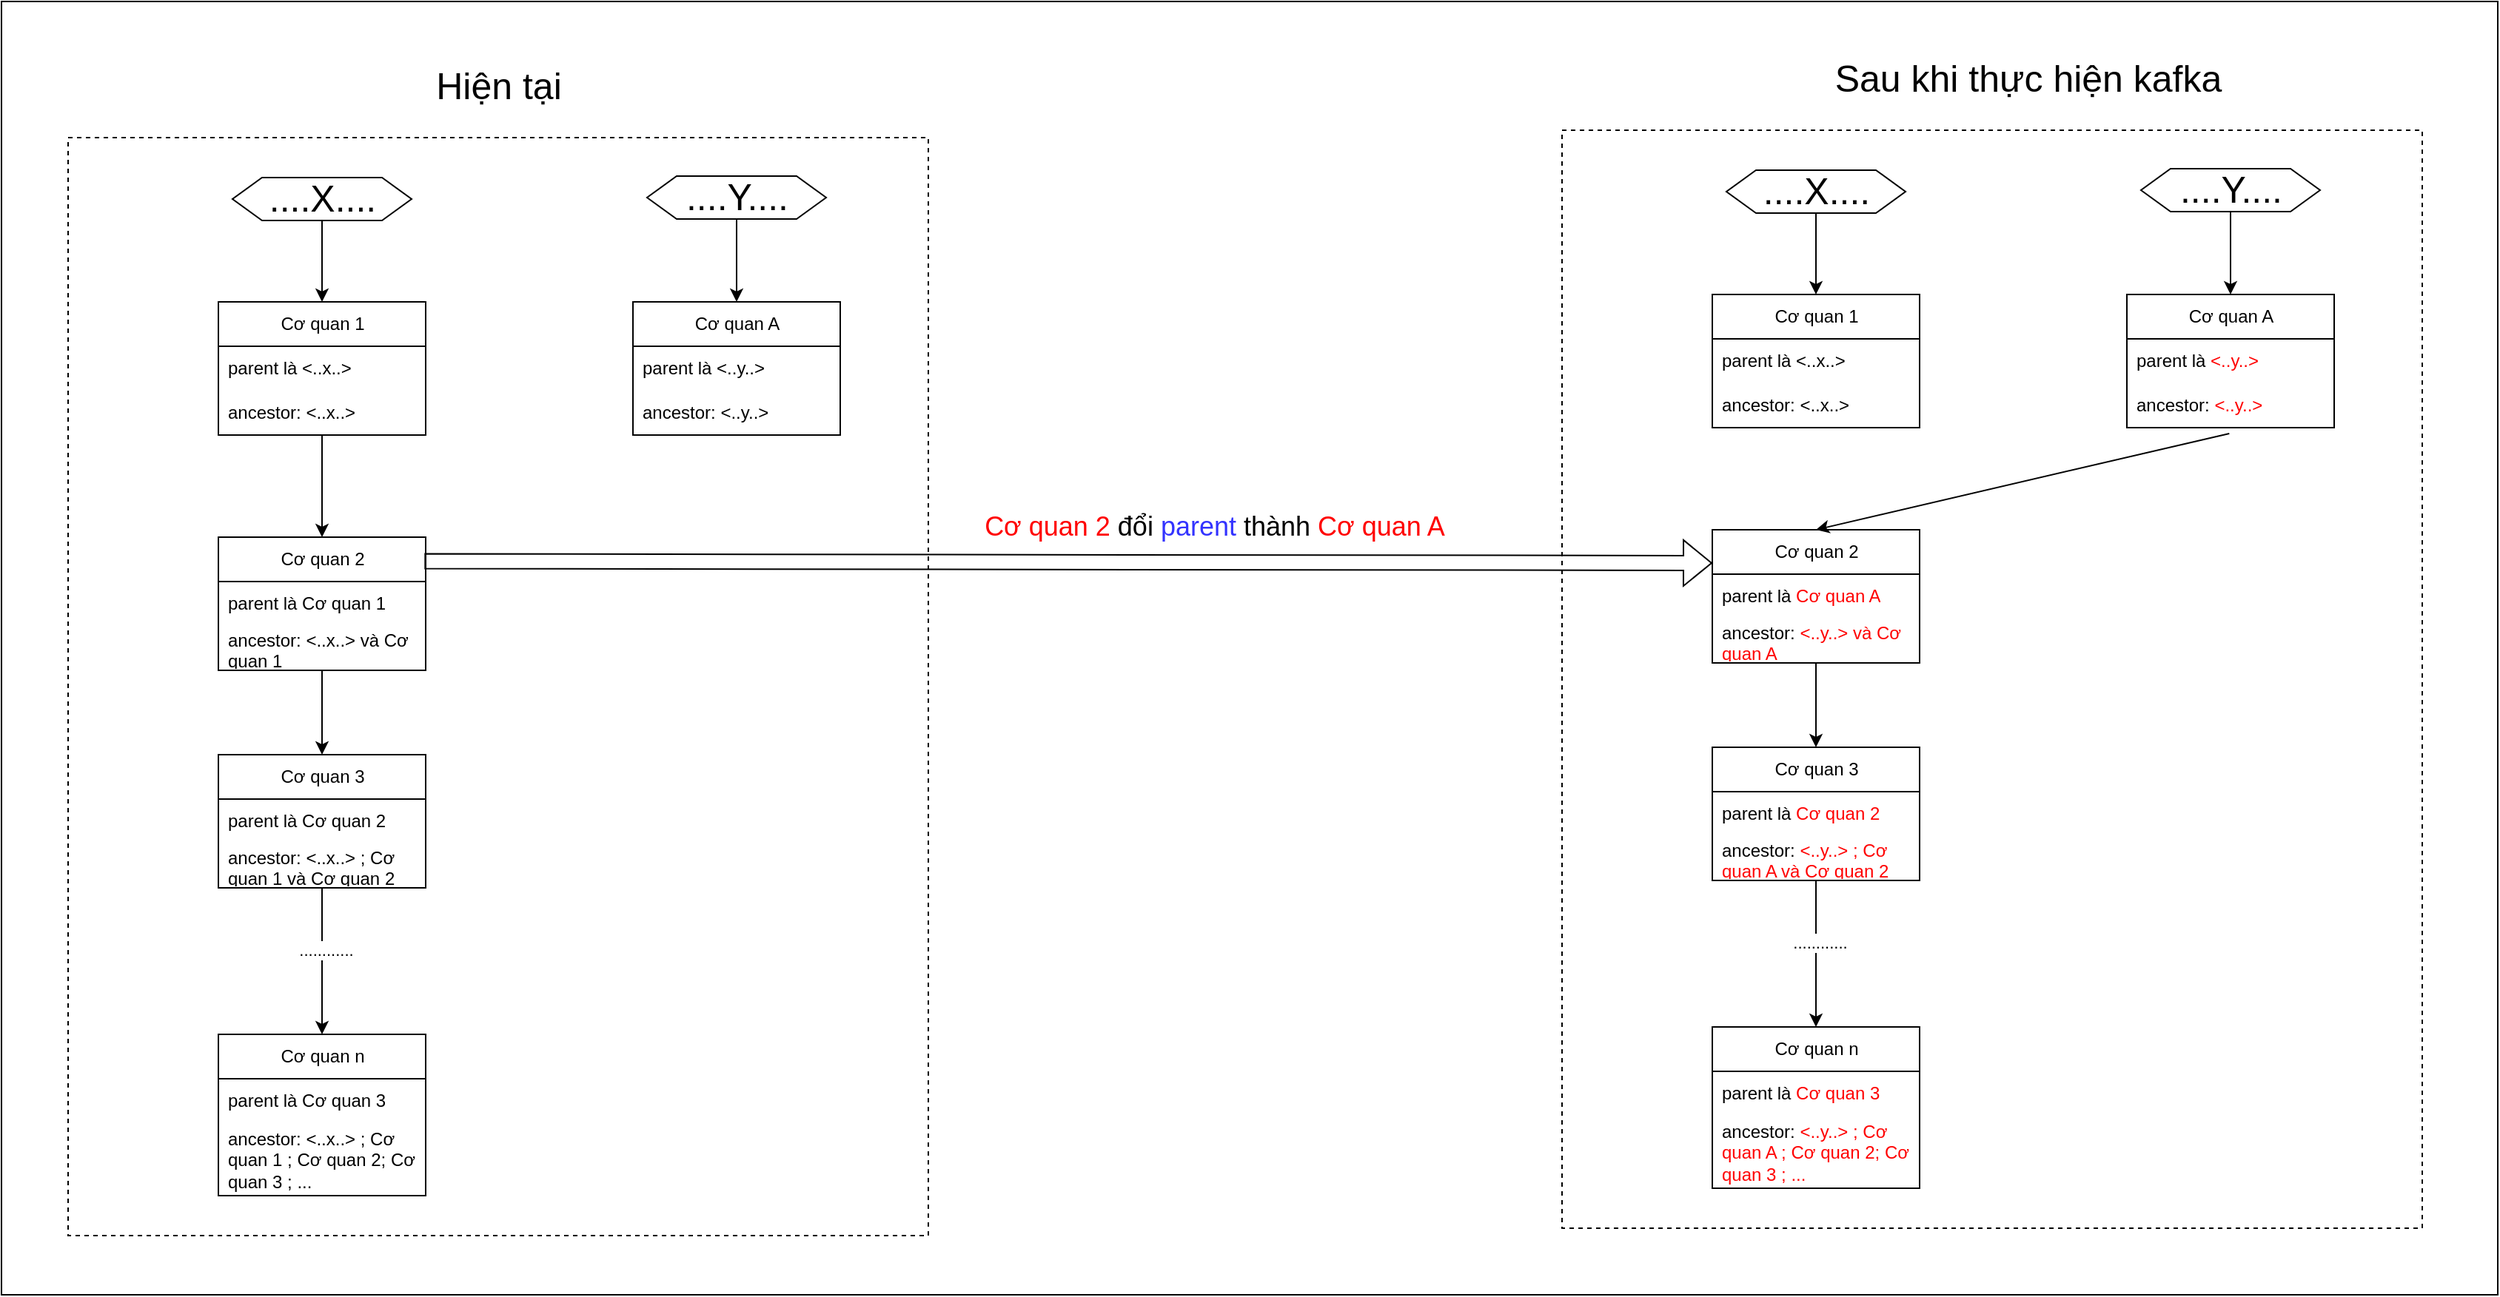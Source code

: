 <mxfile version="21.3.7" type="github">
  <diagram name="Trang-1" id="hx307600LLkeYoheJDm4">
    <mxGraphModel dx="3697" dy="1886" grid="0" gridSize="10" guides="1" tooltips="1" connect="1" arrows="1" fold="1" page="0" pageScale="1" pageWidth="827" pageHeight="1169" math="0" shadow="0">
      <root>
        <mxCell id="0" />
        <mxCell id="1" parent="0" />
        <mxCell id="RiRZdsaJOJRhKzKAUpRm-1" value="" style="rounded=0;whiteSpace=wrap;html=1;" vertex="1" parent="1">
          <mxGeometry x="513" y="471" width="1686" height="874" as="geometry" />
        </mxCell>
        <mxCell id="RiRZdsaJOJRhKzKAUpRm-2" value="" style="rounded=0;whiteSpace=wrap;html=1;dashed=1;" vertex="1" parent="1">
          <mxGeometry x="558" y="563" width="581" height="742" as="geometry" />
        </mxCell>
        <mxCell id="RiRZdsaJOJRhKzKAUpRm-3" value="&lt;font style=&quot;font-size: 25px;&quot;&gt;Hiện tại&lt;/font&gt;" style="text;html=1;strokeColor=none;fillColor=none;align=center;verticalAlign=middle;whiteSpace=wrap;rounded=0;" vertex="1" parent="1">
          <mxGeometry x="779.5" y="512" width="138" height="30" as="geometry" />
        </mxCell>
        <mxCell id="RiRZdsaJOJRhKzKAUpRm-4" value="" style="group" vertex="1" connectable="0" parent="1">
          <mxGeometry x="669" y="590" width="121" height="29" as="geometry" />
        </mxCell>
        <mxCell id="RiRZdsaJOJRhKzKAUpRm-5" value="" style="shape=hexagon;perimeter=hexagonPerimeter2;whiteSpace=wrap;html=1;fixedSize=1;" vertex="1" parent="RiRZdsaJOJRhKzKAUpRm-4">
          <mxGeometry width="121" height="29" as="geometry" />
        </mxCell>
        <mxCell id="RiRZdsaJOJRhKzKAUpRm-6" value="&lt;font style=&quot;font-size: 25px;&quot;&gt;....X....&lt;/font&gt;" style="text;html=1;strokeColor=none;fillColor=none;align=center;verticalAlign=middle;whiteSpace=wrap;rounded=0;" vertex="1" parent="RiRZdsaJOJRhKzKAUpRm-4">
          <mxGeometry x="28" y="4.5" width="66" height="16" as="geometry" />
        </mxCell>
        <mxCell id="RiRZdsaJOJRhKzKAUpRm-7" style="edgeStyle=orthogonalEdgeStyle;rounded=0;orthogonalLoop=1;jettySize=auto;html=1;entryX=0.5;entryY=0;entryDx=0;entryDy=0;" edge="1" parent="1" source="RiRZdsaJOJRhKzKAUpRm-5" target="RiRZdsaJOJRhKzKAUpRm-9">
          <mxGeometry relative="1" as="geometry">
            <mxPoint x="729.5" y="669" as="targetPoint" />
          </mxGeometry>
        </mxCell>
        <mxCell id="RiRZdsaJOJRhKzKAUpRm-8" style="edgeStyle=orthogonalEdgeStyle;rounded=0;orthogonalLoop=1;jettySize=auto;html=1;entryX=0.5;entryY=0;entryDx=0;entryDy=0;" edge="1" parent="1" source="RiRZdsaJOJRhKzKAUpRm-9" target="RiRZdsaJOJRhKzKAUpRm-13">
          <mxGeometry relative="1" as="geometry" />
        </mxCell>
        <mxCell id="RiRZdsaJOJRhKzKAUpRm-9" value="Cơ quan 1" style="swimlane;fontStyle=0;childLayout=stackLayout;horizontal=1;startSize=30;horizontalStack=0;resizeParent=1;resizeParentMax=0;resizeLast=0;collapsible=1;marginBottom=0;whiteSpace=wrap;html=1;" vertex="1" parent="1">
          <mxGeometry x="659.5" y="674" width="140" height="90" as="geometry" />
        </mxCell>
        <mxCell id="RiRZdsaJOJRhKzKAUpRm-10" value="parent là &amp;lt;..x..&amp;gt;" style="text;strokeColor=none;fillColor=none;align=left;verticalAlign=middle;spacingLeft=4;spacingRight=4;overflow=hidden;points=[[0,0.5],[1,0.5]];portConstraint=eastwest;rotatable=0;whiteSpace=wrap;html=1;" vertex="1" parent="RiRZdsaJOJRhKzKAUpRm-9">
          <mxGeometry y="30" width="140" height="30" as="geometry" />
        </mxCell>
        <mxCell id="RiRZdsaJOJRhKzKAUpRm-11" value="ancestor: &amp;lt;..x..&amp;gt;" style="text;strokeColor=none;fillColor=none;align=left;verticalAlign=middle;spacingLeft=4;spacingRight=4;overflow=hidden;points=[[0,0.5],[1,0.5]];portConstraint=eastwest;rotatable=0;whiteSpace=wrap;html=1;" vertex="1" parent="RiRZdsaJOJRhKzKAUpRm-9">
          <mxGeometry y="60" width="140" height="30" as="geometry" />
        </mxCell>
        <mxCell id="RiRZdsaJOJRhKzKAUpRm-12" style="edgeStyle=orthogonalEdgeStyle;rounded=0;orthogonalLoop=1;jettySize=auto;html=1;entryX=0.5;entryY=0;entryDx=0;entryDy=0;" edge="1" parent="1" source="RiRZdsaJOJRhKzKAUpRm-13" target="RiRZdsaJOJRhKzKAUpRm-18">
          <mxGeometry relative="1" as="geometry" />
        </mxCell>
        <mxCell id="RiRZdsaJOJRhKzKAUpRm-13" value="Cơ quan 2" style="swimlane;fontStyle=0;childLayout=stackLayout;horizontal=1;startSize=30;horizontalStack=0;resizeParent=1;resizeParentMax=0;resizeLast=0;collapsible=1;marginBottom=0;whiteSpace=wrap;html=1;" vertex="1" parent="1">
          <mxGeometry x="659.5" y="833" width="140" height="90" as="geometry" />
        </mxCell>
        <mxCell id="RiRZdsaJOJRhKzKAUpRm-14" value="parent là Cơ quan 1" style="text;strokeColor=none;fillColor=none;align=left;verticalAlign=middle;spacingLeft=4;spacingRight=4;overflow=hidden;points=[[0,0.5],[1,0.5]];portConstraint=eastwest;rotatable=0;whiteSpace=wrap;html=1;" vertex="1" parent="RiRZdsaJOJRhKzKAUpRm-13">
          <mxGeometry y="30" width="140" height="30" as="geometry" />
        </mxCell>
        <mxCell id="RiRZdsaJOJRhKzKAUpRm-15" value="ancestor: &amp;lt;..x..&amp;gt; và Cơ quan 1" style="text;strokeColor=none;fillColor=none;align=left;verticalAlign=middle;spacingLeft=4;spacingRight=4;overflow=hidden;points=[[0,0.5],[1,0.5]];portConstraint=eastwest;rotatable=0;whiteSpace=wrap;html=1;" vertex="1" parent="RiRZdsaJOJRhKzKAUpRm-13">
          <mxGeometry y="60" width="140" height="30" as="geometry" />
        </mxCell>
        <mxCell id="RiRZdsaJOJRhKzKAUpRm-16" style="edgeStyle=orthogonalEdgeStyle;rounded=0;orthogonalLoop=1;jettySize=auto;html=1;entryX=0.5;entryY=0;entryDx=0;entryDy=0;" edge="1" parent="1" source="RiRZdsaJOJRhKzKAUpRm-18" target="RiRZdsaJOJRhKzKAUpRm-21">
          <mxGeometry relative="1" as="geometry">
            <Array as="points">
              <mxPoint x="730" y="1115" />
              <mxPoint x="730" y="1115" />
            </Array>
          </mxGeometry>
        </mxCell>
        <mxCell id="RiRZdsaJOJRhKzKAUpRm-17" value="............" style="edgeLabel;html=1;align=center;verticalAlign=middle;resizable=0;points=[];" vertex="1" connectable="0" parent="RiRZdsaJOJRhKzKAUpRm-16">
          <mxGeometry x="-0.157" y="2" relative="1" as="geometry">
            <mxPoint as="offset" />
          </mxGeometry>
        </mxCell>
        <mxCell id="RiRZdsaJOJRhKzKAUpRm-18" value="Cơ quan 3" style="swimlane;fontStyle=0;childLayout=stackLayout;horizontal=1;startSize=30;horizontalStack=0;resizeParent=1;resizeParentMax=0;resizeLast=0;collapsible=1;marginBottom=0;whiteSpace=wrap;html=1;" vertex="1" parent="1">
          <mxGeometry x="659.5" y="980" width="140" height="90" as="geometry" />
        </mxCell>
        <mxCell id="RiRZdsaJOJRhKzKAUpRm-19" value="parent là Cơ quan 2" style="text;strokeColor=none;fillColor=none;align=left;verticalAlign=middle;spacingLeft=4;spacingRight=4;overflow=hidden;points=[[0,0.5],[1,0.5]];portConstraint=eastwest;rotatable=0;whiteSpace=wrap;html=1;" vertex="1" parent="RiRZdsaJOJRhKzKAUpRm-18">
          <mxGeometry y="30" width="140" height="30" as="geometry" />
        </mxCell>
        <mxCell id="RiRZdsaJOJRhKzKAUpRm-20" value="ancestor: &amp;lt;..x..&amp;gt; ; Cơ quan 1 và Cơ quan 2" style="text;strokeColor=none;fillColor=none;align=left;verticalAlign=middle;spacingLeft=4;spacingRight=4;overflow=hidden;points=[[0,0.5],[1,0.5]];portConstraint=eastwest;rotatable=0;whiteSpace=wrap;html=1;" vertex="1" parent="RiRZdsaJOJRhKzKAUpRm-18">
          <mxGeometry y="60" width="140" height="30" as="geometry" />
        </mxCell>
        <mxCell id="RiRZdsaJOJRhKzKAUpRm-21" value="Cơ quan n" style="swimlane;fontStyle=0;childLayout=stackLayout;horizontal=1;startSize=30;horizontalStack=0;resizeParent=1;resizeParentMax=0;resizeLast=0;collapsible=1;marginBottom=0;whiteSpace=wrap;html=1;" vertex="1" parent="1">
          <mxGeometry x="659.5" y="1169" width="140" height="109" as="geometry" />
        </mxCell>
        <mxCell id="RiRZdsaJOJRhKzKAUpRm-22" value="parent là Cơ quan 3" style="text;strokeColor=none;fillColor=none;align=left;verticalAlign=middle;spacingLeft=4;spacingRight=4;overflow=hidden;points=[[0,0.5],[1,0.5]];portConstraint=eastwest;rotatable=0;whiteSpace=wrap;html=1;" vertex="1" parent="RiRZdsaJOJRhKzKAUpRm-21">
          <mxGeometry y="30" width="140" height="30" as="geometry" />
        </mxCell>
        <mxCell id="RiRZdsaJOJRhKzKAUpRm-23" value="ancestor: &amp;lt;..x..&amp;gt; ; Cơ quan 1 ; Cơ quan 2; Cơ quan 3 ; ..." style="text;strokeColor=none;fillColor=none;align=left;verticalAlign=middle;spacingLeft=4;spacingRight=4;overflow=hidden;points=[[0,0.5],[1,0.5]];portConstraint=eastwest;rotatable=0;whiteSpace=wrap;html=1;" vertex="1" parent="RiRZdsaJOJRhKzKAUpRm-21">
          <mxGeometry y="60" width="140" height="49" as="geometry" />
        </mxCell>
        <mxCell id="RiRZdsaJOJRhKzKAUpRm-24" value="" style="shape=flexArrow;endArrow=classic;html=1;rounded=0;exitX=0.994;exitY=0.181;exitDx=0;exitDy=0;exitPerimeter=0;entryX=0;entryY=0.25;entryDx=0;entryDy=0;" edge="1" parent="1" source="RiRZdsaJOJRhKzKAUpRm-13" target="RiRZdsaJOJRhKzKAUpRm-43">
          <mxGeometry width="50" height="50" relative="1" as="geometry">
            <mxPoint x="1029" y="928" as="sourcePoint" />
            <mxPoint x="1563" y="845" as="targetPoint" />
          </mxGeometry>
        </mxCell>
        <mxCell id="RiRZdsaJOJRhKzKAUpRm-25" value="Cơ quan A" style="swimlane;fontStyle=0;childLayout=stackLayout;horizontal=1;startSize=30;horizontalStack=0;resizeParent=1;resizeParentMax=0;resizeLast=0;collapsible=1;marginBottom=0;whiteSpace=wrap;html=1;" vertex="1" parent="1">
          <mxGeometry x="939.5" y="674" width="140" height="90" as="geometry" />
        </mxCell>
        <mxCell id="RiRZdsaJOJRhKzKAUpRm-26" value="parent là &amp;lt;..y..&amp;gt;" style="text;strokeColor=none;fillColor=none;align=left;verticalAlign=middle;spacingLeft=4;spacingRight=4;overflow=hidden;points=[[0,0.5],[1,0.5]];portConstraint=eastwest;rotatable=0;whiteSpace=wrap;html=1;" vertex="1" parent="RiRZdsaJOJRhKzKAUpRm-25">
          <mxGeometry y="30" width="140" height="30" as="geometry" />
        </mxCell>
        <mxCell id="RiRZdsaJOJRhKzKAUpRm-27" value="ancestor: &amp;lt;..y..&amp;gt;" style="text;strokeColor=none;fillColor=none;align=left;verticalAlign=middle;spacingLeft=4;spacingRight=4;overflow=hidden;points=[[0,0.5],[1,0.5]];portConstraint=eastwest;rotatable=0;whiteSpace=wrap;html=1;" vertex="1" parent="RiRZdsaJOJRhKzKAUpRm-25">
          <mxGeometry y="60" width="140" height="30" as="geometry" />
        </mxCell>
        <mxCell id="RiRZdsaJOJRhKzKAUpRm-28" value="" style="group" vertex="1" connectable="0" parent="1">
          <mxGeometry x="949" y="589" width="121" height="29" as="geometry" />
        </mxCell>
        <mxCell id="RiRZdsaJOJRhKzKAUpRm-29" value="" style="shape=hexagon;perimeter=hexagonPerimeter2;whiteSpace=wrap;html=1;fixedSize=1;" vertex="1" parent="RiRZdsaJOJRhKzKAUpRm-28">
          <mxGeometry width="121" height="29" as="geometry" />
        </mxCell>
        <mxCell id="RiRZdsaJOJRhKzKAUpRm-30" value="&lt;font style=&quot;font-size: 25px;&quot;&gt;....Y....&lt;/font&gt;" style="text;html=1;strokeColor=none;fillColor=none;align=center;verticalAlign=middle;whiteSpace=wrap;rounded=0;" vertex="1" parent="RiRZdsaJOJRhKzKAUpRm-28">
          <mxGeometry x="28" y="4.5" width="66" height="16" as="geometry" />
        </mxCell>
        <mxCell id="RiRZdsaJOJRhKzKAUpRm-31" style="edgeStyle=orthogonalEdgeStyle;rounded=0;orthogonalLoop=1;jettySize=auto;html=1;entryX=0.5;entryY=0;entryDx=0;entryDy=0;" edge="1" parent="1" source="RiRZdsaJOJRhKzKAUpRm-29" target="RiRZdsaJOJRhKzKAUpRm-25">
          <mxGeometry relative="1" as="geometry" />
        </mxCell>
        <mxCell id="RiRZdsaJOJRhKzKAUpRm-32" value="&lt;font style=&quot;font-size: 18px;&quot;&gt;&lt;font color=&quot;#ff0000&quot;&gt;Cơ quan 2&lt;/font&gt; đổi &lt;font color=&quot;#3333ff&quot;&gt;parent &lt;/font&gt;thành &lt;font color=&quot;#ff0000&quot;&gt;Cơ quan A&lt;/font&gt;&lt;/font&gt;" style="text;html=1;strokeColor=none;fillColor=none;align=center;verticalAlign=middle;whiteSpace=wrap;rounded=0;" vertex="1" parent="1">
          <mxGeometry x="1151" y="811" width="363" height="30" as="geometry" />
        </mxCell>
        <mxCell id="RiRZdsaJOJRhKzKAUpRm-33" value="" style="rounded=0;whiteSpace=wrap;html=1;dashed=1;fillColor=none;" vertex="1" parent="1">
          <mxGeometry x="1567" y="558" width="581" height="742" as="geometry" />
        </mxCell>
        <mxCell id="RiRZdsaJOJRhKzKAUpRm-34" value="&lt;span style=&quot;font-size: 25px;&quot;&gt;Sau khi thực hiện kafka&lt;/span&gt;" style="text;html=1;strokeColor=none;fillColor=none;align=center;verticalAlign=middle;whiteSpace=wrap;rounded=0;" vertex="1" parent="1">
          <mxGeometry x="1739" y="507" width="285.5" height="30" as="geometry" />
        </mxCell>
        <mxCell id="RiRZdsaJOJRhKzKAUpRm-35" value="" style="group" vertex="1" connectable="0" parent="1">
          <mxGeometry x="1678" y="585" width="121" height="29" as="geometry" />
        </mxCell>
        <mxCell id="RiRZdsaJOJRhKzKAUpRm-36" value="" style="shape=hexagon;perimeter=hexagonPerimeter2;whiteSpace=wrap;html=1;fixedSize=1;" vertex="1" parent="RiRZdsaJOJRhKzKAUpRm-35">
          <mxGeometry width="121" height="29" as="geometry" />
        </mxCell>
        <mxCell id="RiRZdsaJOJRhKzKAUpRm-37" value="&lt;font style=&quot;font-size: 25px;&quot;&gt;....X....&lt;/font&gt;" style="text;html=1;strokeColor=none;fillColor=none;align=center;verticalAlign=middle;whiteSpace=wrap;rounded=0;" vertex="1" parent="RiRZdsaJOJRhKzKAUpRm-35">
          <mxGeometry x="28" y="4.5" width="66" height="16" as="geometry" />
        </mxCell>
        <mxCell id="RiRZdsaJOJRhKzKAUpRm-38" style="edgeStyle=orthogonalEdgeStyle;rounded=0;orthogonalLoop=1;jettySize=auto;html=1;entryX=0.5;entryY=0;entryDx=0;entryDy=0;" edge="1" parent="1" source="RiRZdsaJOJRhKzKAUpRm-36" target="RiRZdsaJOJRhKzKAUpRm-39">
          <mxGeometry relative="1" as="geometry">
            <mxPoint x="1738.5" y="664" as="targetPoint" />
          </mxGeometry>
        </mxCell>
        <mxCell id="RiRZdsaJOJRhKzKAUpRm-39" value="Cơ quan 1" style="swimlane;fontStyle=0;childLayout=stackLayout;horizontal=1;startSize=30;horizontalStack=0;resizeParent=1;resizeParentMax=0;resizeLast=0;collapsible=1;marginBottom=0;whiteSpace=wrap;html=1;" vertex="1" parent="1">
          <mxGeometry x="1668.5" y="669" width="140" height="90" as="geometry" />
        </mxCell>
        <mxCell id="RiRZdsaJOJRhKzKAUpRm-40" value="parent là &amp;lt;..x..&amp;gt;" style="text;strokeColor=none;fillColor=none;align=left;verticalAlign=middle;spacingLeft=4;spacingRight=4;overflow=hidden;points=[[0,0.5],[1,0.5]];portConstraint=eastwest;rotatable=0;whiteSpace=wrap;html=1;" vertex="1" parent="RiRZdsaJOJRhKzKAUpRm-39">
          <mxGeometry y="30" width="140" height="30" as="geometry" />
        </mxCell>
        <mxCell id="RiRZdsaJOJRhKzKAUpRm-41" value="ancestor: &amp;lt;..x..&amp;gt;" style="text;strokeColor=none;fillColor=none;align=left;verticalAlign=middle;spacingLeft=4;spacingRight=4;overflow=hidden;points=[[0,0.5],[1,0.5]];portConstraint=eastwest;rotatable=0;whiteSpace=wrap;html=1;" vertex="1" parent="RiRZdsaJOJRhKzKAUpRm-39">
          <mxGeometry y="60" width="140" height="30" as="geometry" />
        </mxCell>
        <mxCell id="RiRZdsaJOJRhKzKAUpRm-42" style="edgeStyle=orthogonalEdgeStyle;rounded=0;orthogonalLoop=1;jettySize=auto;html=1;entryX=0.5;entryY=0;entryDx=0;entryDy=0;" edge="1" parent="1" source="RiRZdsaJOJRhKzKAUpRm-43" target="RiRZdsaJOJRhKzKAUpRm-48">
          <mxGeometry relative="1" as="geometry" />
        </mxCell>
        <mxCell id="RiRZdsaJOJRhKzKAUpRm-43" value="Cơ quan 2" style="swimlane;fontStyle=0;childLayout=stackLayout;horizontal=1;startSize=30;horizontalStack=0;resizeParent=1;resizeParentMax=0;resizeLast=0;collapsible=1;marginBottom=0;whiteSpace=wrap;html=1;" vertex="1" parent="1">
          <mxGeometry x="1668.5" y="828" width="140" height="90" as="geometry" />
        </mxCell>
        <mxCell id="RiRZdsaJOJRhKzKAUpRm-44" value="parent là &lt;font color=&quot;#ff0000&quot;&gt;Cơ quan A&lt;/font&gt;" style="text;strokeColor=none;fillColor=none;align=left;verticalAlign=middle;spacingLeft=4;spacingRight=4;overflow=hidden;points=[[0,0.5],[1,0.5]];portConstraint=eastwest;rotatable=0;whiteSpace=wrap;html=1;" vertex="1" parent="RiRZdsaJOJRhKzKAUpRm-43">
          <mxGeometry y="30" width="140" height="30" as="geometry" />
        </mxCell>
        <mxCell id="RiRZdsaJOJRhKzKAUpRm-45" value="ancestor: &lt;font color=&quot;#ff0000&quot;&gt;&amp;lt;..y..&amp;gt; và Cơ quan A&lt;/font&gt;" style="text;strokeColor=none;fillColor=none;align=left;verticalAlign=middle;spacingLeft=4;spacingRight=4;overflow=hidden;points=[[0,0.5],[1,0.5]];portConstraint=eastwest;rotatable=0;whiteSpace=wrap;html=1;" vertex="1" parent="RiRZdsaJOJRhKzKAUpRm-43">
          <mxGeometry y="60" width="140" height="30" as="geometry" />
        </mxCell>
        <mxCell id="RiRZdsaJOJRhKzKAUpRm-46" style="edgeStyle=orthogonalEdgeStyle;rounded=0;orthogonalLoop=1;jettySize=auto;html=1;entryX=0.5;entryY=0;entryDx=0;entryDy=0;" edge="1" parent="1" source="RiRZdsaJOJRhKzKAUpRm-48" target="RiRZdsaJOJRhKzKAUpRm-51">
          <mxGeometry relative="1" as="geometry">
            <Array as="points">
              <mxPoint x="1739" y="1110" />
              <mxPoint x="1739" y="1110" />
            </Array>
          </mxGeometry>
        </mxCell>
        <mxCell id="RiRZdsaJOJRhKzKAUpRm-47" value="............" style="edgeLabel;html=1;align=center;verticalAlign=middle;resizable=0;points=[];" vertex="1" connectable="0" parent="RiRZdsaJOJRhKzKAUpRm-46">
          <mxGeometry x="-0.157" y="2" relative="1" as="geometry">
            <mxPoint as="offset" />
          </mxGeometry>
        </mxCell>
        <mxCell id="RiRZdsaJOJRhKzKAUpRm-48" value="Cơ quan 3" style="swimlane;fontStyle=0;childLayout=stackLayout;horizontal=1;startSize=30;horizontalStack=0;resizeParent=1;resizeParentMax=0;resizeLast=0;collapsible=1;marginBottom=0;whiteSpace=wrap;html=1;" vertex="1" parent="1">
          <mxGeometry x="1668.5" y="975" width="140" height="90" as="geometry" />
        </mxCell>
        <mxCell id="RiRZdsaJOJRhKzKAUpRm-49" value="parent là &lt;font color=&quot;#ff0000&quot;&gt;Cơ quan 2&lt;/font&gt;" style="text;strokeColor=none;fillColor=none;align=left;verticalAlign=middle;spacingLeft=4;spacingRight=4;overflow=hidden;points=[[0,0.5],[1,0.5]];portConstraint=eastwest;rotatable=0;whiteSpace=wrap;html=1;" vertex="1" parent="RiRZdsaJOJRhKzKAUpRm-48">
          <mxGeometry y="30" width="140" height="30" as="geometry" />
        </mxCell>
        <mxCell id="RiRZdsaJOJRhKzKAUpRm-50" value="ancestor: &lt;font color=&quot;#ff0000&quot;&gt;&amp;lt;..y..&amp;gt; ; Cơ quan A và Cơ quan 2&lt;/font&gt;" style="text;strokeColor=none;fillColor=none;align=left;verticalAlign=middle;spacingLeft=4;spacingRight=4;overflow=hidden;points=[[0,0.5],[1,0.5]];portConstraint=eastwest;rotatable=0;whiteSpace=wrap;html=1;" vertex="1" parent="RiRZdsaJOJRhKzKAUpRm-48">
          <mxGeometry y="60" width="140" height="30" as="geometry" />
        </mxCell>
        <mxCell id="RiRZdsaJOJRhKzKAUpRm-51" value="Cơ quan n" style="swimlane;fontStyle=0;childLayout=stackLayout;horizontal=1;startSize=30;horizontalStack=0;resizeParent=1;resizeParentMax=0;resizeLast=0;collapsible=1;marginBottom=0;whiteSpace=wrap;html=1;" vertex="1" parent="1">
          <mxGeometry x="1668.5" y="1164" width="140" height="109" as="geometry" />
        </mxCell>
        <mxCell id="RiRZdsaJOJRhKzKAUpRm-52" value="parent là &lt;font color=&quot;#ff0000&quot;&gt;Cơ quan 3&lt;/font&gt;" style="text;strokeColor=none;fillColor=none;align=left;verticalAlign=middle;spacingLeft=4;spacingRight=4;overflow=hidden;points=[[0,0.5],[1,0.5]];portConstraint=eastwest;rotatable=0;whiteSpace=wrap;html=1;" vertex="1" parent="RiRZdsaJOJRhKzKAUpRm-51">
          <mxGeometry y="30" width="140" height="30" as="geometry" />
        </mxCell>
        <mxCell id="RiRZdsaJOJRhKzKAUpRm-53" value="ancestor: &lt;font color=&quot;#ff0000&quot;&gt;&amp;lt;..y..&amp;gt; ; Cơ quan A ; Cơ quan 2; Cơ quan 3 ; ...&lt;/font&gt;" style="text;strokeColor=none;fillColor=none;align=left;verticalAlign=middle;spacingLeft=4;spacingRight=4;overflow=hidden;points=[[0,0.5],[1,0.5]];portConstraint=eastwest;rotatable=0;whiteSpace=wrap;html=1;" vertex="1" parent="RiRZdsaJOJRhKzKAUpRm-51">
          <mxGeometry y="60" width="140" height="49" as="geometry" />
        </mxCell>
        <mxCell id="RiRZdsaJOJRhKzKAUpRm-54" value="Cơ quan A" style="swimlane;fontStyle=0;childLayout=stackLayout;horizontal=1;startSize=30;horizontalStack=0;resizeParent=1;resizeParentMax=0;resizeLast=0;collapsible=1;marginBottom=0;whiteSpace=wrap;html=1;" vertex="1" parent="1">
          <mxGeometry x="1948.5" y="669" width="140" height="90" as="geometry" />
        </mxCell>
        <mxCell id="RiRZdsaJOJRhKzKAUpRm-55" value="parent là &lt;font color=&quot;#ff0000&quot;&gt;&amp;lt;..y..&amp;gt;&lt;/font&gt;" style="text;strokeColor=none;fillColor=none;align=left;verticalAlign=middle;spacingLeft=4;spacingRight=4;overflow=hidden;points=[[0,0.5],[1,0.5]];portConstraint=eastwest;rotatable=0;whiteSpace=wrap;html=1;" vertex="1" parent="RiRZdsaJOJRhKzKAUpRm-54">
          <mxGeometry y="30" width="140" height="30" as="geometry" />
        </mxCell>
        <mxCell id="RiRZdsaJOJRhKzKAUpRm-56" value="ancestor: &lt;font color=&quot;#ff0000&quot;&gt;&amp;lt;..y..&amp;gt;&lt;/font&gt;" style="text;strokeColor=none;fillColor=none;align=left;verticalAlign=middle;spacingLeft=4;spacingRight=4;overflow=hidden;points=[[0,0.5],[1,0.5]];portConstraint=eastwest;rotatable=0;whiteSpace=wrap;html=1;" vertex="1" parent="RiRZdsaJOJRhKzKAUpRm-54">
          <mxGeometry y="60" width="140" height="30" as="geometry" />
        </mxCell>
        <mxCell id="RiRZdsaJOJRhKzKAUpRm-57" value="" style="group" vertex="1" connectable="0" parent="1">
          <mxGeometry x="1958" y="584" width="121" height="29" as="geometry" />
        </mxCell>
        <mxCell id="RiRZdsaJOJRhKzKAUpRm-58" value="" style="shape=hexagon;perimeter=hexagonPerimeter2;whiteSpace=wrap;html=1;fixedSize=1;" vertex="1" parent="RiRZdsaJOJRhKzKAUpRm-57">
          <mxGeometry width="121" height="29" as="geometry" />
        </mxCell>
        <mxCell id="RiRZdsaJOJRhKzKAUpRm-59" value="&lt;font style=&quot;font-size: 25px;&quot;&gt;....Y....&lt;/font&gt;" style="text;html=1;strokeColor=none;fillColor=none;align=center;verticalAlign=middle;whiteSpace=wrap;rounded=0;" vertex="1" parent="RiRZdsaJOJRhKzKAUpRm-57">
          <mxGeometry x="28" y="4.5" width="66" height="16" as="geometry" />
        </mxCell>
        <mxCell id="RiRZdsaJOJRhKzKAUpRm-60" style="edgeStyle=orthogonalEdgeStyle;rounded=0;orthogonalLoop=1;jettySize=auto;html=1;entryX=0.5;entryY=0;entryDx=0;entryDy=0;" edge="1" parent="1" source="RiRZdsaJOJRhKzKAUpRm-58" target="RiRZdsaJOJRhKzKAUpRm-54">
          <mxGeometry relative="1" as="geometry" />
        </mxCell>
        <mxCell id="RiRZdsaJOJRhKzKAUpRm-61" value="" style="endArrow=classic;html=1;rounded=0;exitX=0.494;exitY=1.132;exitDx=0;exitDy=0;exitPerimeter=0;entryX=0.5;entryY=0;entryDx=0;entryDy=0;" edge="1" parent="1" source="RiRZdsaJOJRhKzKAUpRm-56" target="RiRZdsaJOJRhKzKAUpRm-43">
          <mxGeometry width="50" height="50" relative="1" as="geometry">
            <mxPoint x="1484" y="889" as="sourcePoint" />
            <mxPoint x="1534" y="839" as="targetPoint" />
          </mxGeometry>
        </mxCell>
      </root>
    </mxGraphModel>
  </diagram>
</mxfile>
